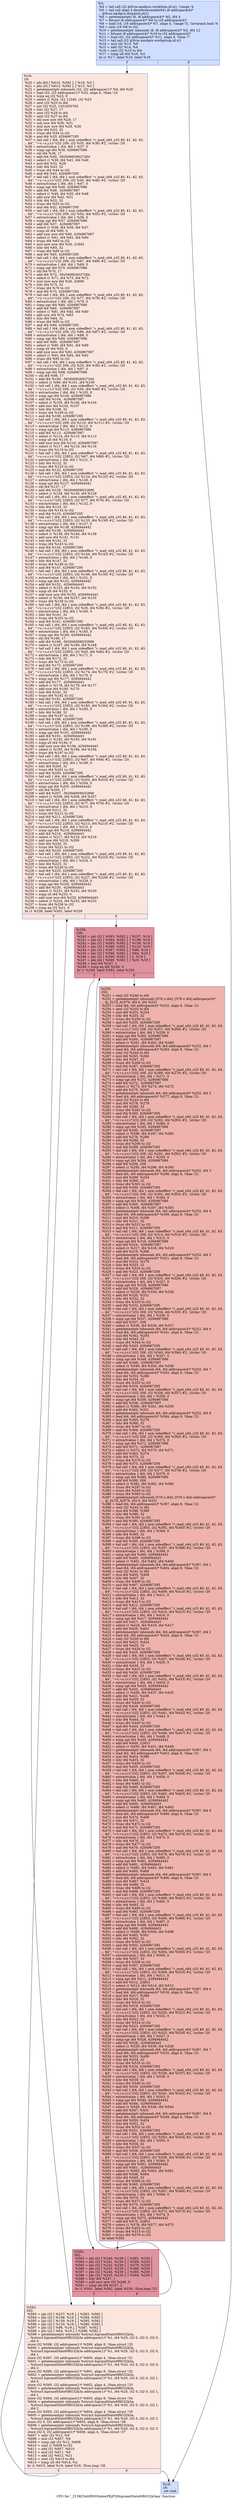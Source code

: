 digraph "CFG for '_Z15KCInitRNGStatesPKjP20hiprandStateMRG32k3am' function" {
	label="CFG for '_Z15KCInitRNGStatesPKjP20hiprandStateMRG32k3am' function";

	Node0x4562b20 [shape=record,color="#3d50c3ff", style=filled, fillcolor="#93b5fe70",label="{%3:\l  %4 = tail call i32 @llvm.amdgcn.workitem.id.x(), !range !4\l  %5 = tail call align 4 dereferenceable(64) i8 addrspace(4)*\l... @llvm.amdgcn.dispatch.ptr()\l  %6 = getelementptr i8, i8 addrspace(4)* %5, i64 4\l  %7 = bitcast i8 addrspace(4)* %6 to i16 addrspace(4)*\l  %8 = load i16, i16 addrspace(4)* %7, align 4, !range !5, !invariant.load !6\l  %9 = zext i16 %8 to i32\l  %10 = getelementptr inbounds i8, i8 addrspace(4)* %5, i64 12\l  %11 = bitcast i8 addrspace(4)* %10 to i32 addrspace(4)*\l  %12 = load i32, i32 addrspace(4)* %11, align 4, !tbaa !7\l  %13 = tail call i32 @llvm.amdgcn.workgroup.id.x()\l  %14 = mul i32 %13, %9\l  %15 = add i32 %14, %4\l  %16 = zext i32 %15 to i64\l  %17 = icmp ult i64 %16, %2\l  br i1 %17, label %19, label %18\l|{<s0>T|<s1>F}}"];
	Node0x4562b20:s0 -> Node0x455f800;
	Node0x4562b20:s1 -> Node0x455f890;
	Node0x455f890 [shape=record,color="#3d50c3ff", style=filled, fillcolor="#93b5fe70",label="{%18:\l18:                                               \l  ret void\l}"];
	Node0x455f800 [shape=record,color="#3d50c3ff", style=filled, fillcolor="#f3c7b170",label="{%19:\l19:                                               \l  %20 = phi i64 [ %614, %592 ], [ %16, %3 ]\l  %21 = phi i32 [ %613, %592 ], [ %15, %3 ]\l  %22 = getelementptr inbounds i32, i32 addrspace(1)* %0, i64 %20\l  %23 = load i32, i32 addrspace(1)* %22, align 4, !tbaa !16\l  %24 = icmp eq i32 %23, 0\l  %25 = select i1 %24, i32 12345, i32 %23\l  %26 = zext i32 %25 to i64\l  %27 = xor i32 %25, 1431655765\l  %28 = lshr i32 %27, 17\l  %29 = zext i32 %28 to i64\l  %30 = zext i32 %27 to i64\l  %31 = shl nuw nsw i64 %29, 17\l  %32 = sub nsw i64 %30, %31\l  %33 = mul nuw nsw i64 %29, %26\l  %34 = lshr i64 %33, 32\l  %35 = trunc i64 %34 to i32\l  %36 = and i64 %33, 4294967295\l  %37 = tail call \{ i64, i64 \} asm sideeffect \"v_mad_u64_u32 $0, $1, $2, $3,\l... $4\", \"=v,=s,r,v,v\"(i32 209, i32 %35, i64 %36) #2, !srcloc !20\l  %38 = extractvalue \{ i64, i64 \} %37, 0\l  %39 = icmp ugt i64 %38, 4294967086\l  %40 = shl i64 %38, 17\l  %41 = add i64 %40, -562949926027264\l  %42 = select i1 %39, i64 %41, i64 %40\l  %43 = mul i64 %32, %26\l  %44 = lshr i64 %43, 32\l  %45 = trunc i64 %44 to i32\l  %46 = and i64 %43, 4294967295\l  %47 = tail call \{ i64, i64 \} asm sideeffect \"v_mad_u64_u32 $0, $1, $2, $3,\l... $4\", \"=v,=s,r,v,v\"(i32 209, i32 %45, i64 %46) #2, !srcloc !20\l  %48 = extractvalue \{ i64, i64 \} %47, 0\l  %49 = icmp ugt i64 %48, 4294967086\l  %50 = add i64 %48, -4294967087\l  %51 = select i1 %49, i64 %50, i64 %48\l  %52 = add nsw i64 %42, %51\l  %53 = lshr i64 %52, 32\l  %54 = trunc i64 %53 to i32\l  %55 = and i64 %52, 4294967295\l  %56 = tail call \{ i64, i64 \} asm sideeffect \"v_mad_u64_u32 $0, $1, $2, $3,\l... $4\", \"=v,=s,r,v,v\"(i32 209, i32 %54, i64 %55) #2, !srcloc !20\l  %57 = extractvalue \{ i64, i64 \} %56, 0\l  %58 = icmp ugt i64 %57, 4294967086\l  %59 = add i64 %57, -4294967087\l  %60 = select i1 %58, i64 %59, i64 %57\l  %61 = icmp slt i64 %60, 0\l  %62 = add nuw nsw i64 %60, 4294967087\l  %63 = select i1 %61, i64 %62, i64 %60\l  %64 = trunc i64 %63 to i32\l  %65 = mul nuw nsw i64 %26, 21845\l  %66 = lshr i64 %65, 32\l  %67 = trunc i64 %66 to i32\l  %68 = and i64 %65, 4294967295\l  %69 = tail call \{ i64, i64 \} asm sideeffect \"v_mad_u64_u32 $0, $1, $2, $3,\l... $4\", \"=v,=s,r,v,v\"(i32 209, i32 %67, i64 %68) #2, !srcloc !20\l  %70 = extractvalue \{ i64, i64 \} %69, 0\l  %71 = icmp ugt i64 %70, 4294967086\l  %72 = shl i64 %70, 17\l  %73 = add i64 %72, -562949926027264\l  %74 = select i1 %71, i64 %73, i64 %72\l  %75 = mul nuw nsw i64 %26, 43690\l  %76 = lshr i64 %75, 32\l  %77 = trunc i64 %76 to i32\l  %78 = and i64 %75, 4294967294\l  %79 = tail call \{ i64, i64 \} asm sideeffect \"v_mad_u64_u32 $0, $1, $2, $3,\l... $4\", \"=v,=s,r,v,v\"(i32 209, i32 %77, i64 %78) #2, !srcloc !20\l  %80 = extractvalue \{ i64, i64 \} %79, 0\l  %81 = icmp ugt i64 %80, 4294967086\l  %82 = add i64 %80, -4294967087\l  %83 = select i1 %81, i64 %82, i64 %80\l  %84 = add nsw i64 %74, %83\l  %85 = lshr i64 %84, 32\l  %86 = trunc i64 %85 to i32\l  %87 = and i64 %84, 4294967295\l  %88 = tail call \{ i64, i64 \} asm sideeffect \"v_mad_u64_u32 $0, $1, $2, $3,\l... $4\", \"=v,=s,r,v,v\"(i32 209, i32 %86, i64 %87) #2, !srcloc !20\l  %89 = extractvalue \{ i64, i64 \} %88, 0\l  %90 = icmp ugt i64 %89, 4294967086\l  %91 = add i64 %89, -4294967087\l  %92 = select i1 %90, i64 %91, i64 %89\l  %93 = icmp slt i64 %92, 0\l  %94 = add nuw nsw i64 %92, 4294967087\l  %95 = select i1 %93, i64 %94, i64 %92\l  %96 = trunc i64 %95 to i32\l  %97 = tail call \{ i64, i64 \} asm sideeffect \"v_mad_u64_u32 $0, $1, $2, $3,\l... $4\", \"=v,=s,r,v,v\"(i32 209, i32 %35, i64 %36) #2, !srcloc !20\l  %98 = extractvalue \{ i64, i64 \} %97, 0\l  %99 = icmp ugt i64 %98, 4294967086\l  %100 = shl i64 %98, 17\l  %101 = add i64 %100, -562949926027264\l  %102 = select i1 %99, i64 %101, i64 %100\l  %103 = tail call \{ i64, i64 \} asm sideeffect \"v_mad_u64_u32 $0, $1, $2, $3,\l... $4\", \"=v,=s,r,v,v\"(i32 209, i32 %45, i64 %46) #2, !srcloc !20\l  %104 = extractvalue \{ i64, i64 \} %103, 0\l  %105 = icmp ugt i64 %104, 4294967086\l  %106 = add i64 %104, -4294967087\l  %107 = select i1 %105, i64 %106, i64 %104\l  %108 = add nsw i64 %102, %107\l  %109 = lshr i64 %108, 32\l  %110 = trunc i64 %109 to i32\l  %111 = and i64 %108, 4294967295\l  %112 = tail call \{ i64, i64 \} asm sideeffect \"v_mad_u64_u32 $0, $1, $2, $3,\l... $4\", \"=v,=s,r,v,v\"(i32 209, i32 %110, i64 %111) #2, !srcloc !20\l  %113 = extractvalue \{ i64, i64 \} %112, 0\l  %114 = icmp ugt i64 %113, 4294967086\l  %115 = add i64 %113, -4294967087\l  %116 = select i1 %114, i64 %115, i64 %113\l  %117 = icmp slt i64 %116, 0\l  %118 = add nuw nsw i64 %116, 4294967087\l  %119 = select i1 %117, i64 %118, i64 %116\l  %120 = trunc i64 %119 to i32\l  %121 = tail call \{ i64, i64 \} asm sideeffect \"v_mad_u64_u32 $0, $1, $2, $3,\l... $4\", \"=v,=s,r,v,v\"(i32 22853, i32 %67, i64 %68) #2, !srcloc !20\l  %122 = extractvalue \{ i64, i64 \} %121, 0\l  %123 = lshr i64 %122, 32\l  %124 = trunc i64 %123 to i32\l  %125 = and i64 %122, 4294967295\l  %126 = tail call \{ i64, i64 \} asm sideeffect \"v_mad_u64_u32 $0, $1, $2, $3,\l... $4\", \"=v,=s,r,v,v\"(i32 22853, i32 %124, i64 %125) #2, !srcloc !20\l  %127 = extractvalue \{ i64, i64 \} %126, 0\l  %128 = icmp ugt i64 %127, 4294944442\l  %129 = shl i64 %127, 17\l  %130 = add i64 %129, -562946958032896\l  %131 = select i1 %128, i64 %130, i64 %129\l  %132 = tail call \{ i64, i64 \} asm sideeffect \"v_mad_u64_u32 $0, $1, $2, $3,\l... $4\", \"=v,=s,r,v,v\"(i32 22853, i32 %77, i64 %78) #2, !srcloc !20\l  %133 = extractvalue \{ i64, i64 \} %132, 0\l  %134 = lshr i64 %133, 32\l  %135 = trunc i64 %134 to i32\l  %136 = and i64 %133, 4294967295\l  %137 = tail call \{ i64, i64 \} asm sideeffect \"v_mad_u64_u32 $0, $1, $2, $3,\l... $4\", \"=v,=s,r,v,v\"(i32 22853, i32 %135, i64 %136) #2, !srcloc !20\l  %138 = extractvalue \{ i64, i64 \} %137, 0\l  %139 = icmp ugt i64 %138, 4294944442\l  %140 = add i64 %138, -4294944443\l  %141 = select i1 %139, i64 %140, i64 %138\l  %142 = add nsw i64 %141, %131\l  %143 = lshr i64 %142, 32\l  %144 = trunc i64 %143 to i32\l  %145 = and i64 %142, 4294967295\l  %146 = tail call \{ i64, i64 \} asm sideeffect \"v_mad_u64_u32 $0, $1, $2, $3,\l... $4\", \"=v,=s,r,v,v\"(i32 22853, i32 %144, i64 %145) #2, !srcloc !20\l  %147 = extractvalue \{ i64, i64 \} %146, 0\l  %148 = lshr i64 %147, 32\l  %149 = trunc i64 %148 to i32\l  %150 = and i64 %147, 4294967295\l  %151 = tail call \{ i64, i64 \} asm sideeffect \"v_mad_u64_u32 $0, $1, $2, $3,\l... $4\", \"=v,=s,r,v,v\"(i32 22853, i32 %149, i64 %150) #2, !srcloc !20\l  %152 = extractvalue \{ i64, i64 \} %151, 0\l  %153 = icmp ugt i64 %152, 4294944442\l  %154 = add i64 %152, -4294944443\l  %155 = select i1 %153, i64 %154, i64 %152\l  %156 = icmp slt i64 %155, 0\l  %157 = add nuw nsw i64 %155, 4294944443\l  %158 = select i1 %156, i64 %157, i64 %155\l  %159 = trunc i64 %158 to i32\l  %160 = tail call \{ i64, i64 \} asm sideeffect \"v_mad_u64_u32 $0, $1, $2, $3,\l... $4\", \"=v,=s,r,v,v\"(i32 22853, i32 %35, i64 %36) #2, !srcloc !20\l  %161 = extractvalue \{ i64, i64 \} %160, 0\l  %162 = lshr i64 %161, 32\l  %163 = trunc i64 %162 to i32\l  %164 = and i64 %161, 4294967295\l  %165 = tail call \{ i64, i64 \} asm sideeffect \"v_mad_u64_u32 $0, $1, $2, $3,\l... $4\", \"=v,=s,r,v,v\"(i32 22853, i32 %163, i64 %164) #2, !srcloc !20\l  %166 = extractvalue \{ i64, i64 \} %165, 0\l  %167 = icmp ugt i64 %166, 4294944442\l  %168 = shl i64 %166, 17\l  %169 = add i64 %168, -562946958032896\l  %170 = select i1 %167, i64 %169, i64 %168\l  %171 = tail call \{ i64, i64 \} asm sideeffect \"v_mad_u64_u32 $0, $1, $2, $3,\l... $4\", \"=v,=s,r,v,v\"(i32 22853, i32 %45, i64 %46) #2, !srcloc !20\l  %172 = extractvalue \{ i64, i64 \} %171, 0\l  %173 = lshr i64 %172, 32\l  %174 = trunc i64 %173 to i32\l  %175 = and i64 %172, 4294967295\l  %176 = tail call \{ i64, i64 \} asm sideeffect \"v_mad_u64_u32 $0, $1, $2, $3,\l... $4\", \"=v,=s,r,v,v\"(i32 22853, i32 %174, i64 %175) #2, !srcloc !20\l  %177 = extractvalue \{ i64, i64 \} %176, 0\l  %178 = icmp ugt i64 %177, 4294944442\l  %179 = add i64 %177, -4294944443\l  %180 = select i1 %178, i64 %179, i64 %177\l  %181 = add nsw i64 %180, %170\l  %182 = lshr i64 %181, 32\l  %183 = trunc i64 %182 to i32\l  %184 = and i64 %181, 4294967295\l  %185 = tail call \{ i64, i64 \} asm sideeffect \"v_mad_u64_u32 $0, $1, $2, $3,\l... $4\", \"=v,=s,r,v,v\"(i32 22853, i32 %183, i64 %184) #2, !srcloc !20\l  %186 = extractvalue \{ i64, i64 \} %185, 0\l  %187 = lshr i64 %186, 32\l  %188 = trunc i64 %187 to i32\l  %189 = and i64 %186, 4294967295\l  %190 = tail call \{ i64, i64 \} asm sideeffect \"v_mad_u64_u32 $0, $1, $2, $3,\l... $4\", \"=v,=s,r,v,v\"(i32 22853, i32 %188, i64 %189) #2, !srcloc !20\l  %191 = extractvalue \{ i64, i64 \} %190, 0\l  %192 = icmp ugt i64 %191, 4294944442\l  %193 = add i64 %191, -4294944443\l  %194 = select i1 %192, i64 %193, i64 %191\l  %195 = icmp slt i64 %194, 0\l  %196 = add nuw nsw i64 %194, 4294944443\l  %197 = select i1 %195, i64 %196, i64 %194\l  %198 = trunc i64 %197 to i32\l  %199 = tail call \{ i64, i64 \} asm sideeffect \"v_mad_u64_u32 $0, $1, $2, $3,\l... $4\", \"=v,=s,r,v,v\"(i32 22853, i32 %67, i64 %68) #2, !srcloc !20\l  %200 = extractvalue \{ i64, i64 \} %199, 0\l  %201 = lshr i64 %200, 32\l  %202 = trunc i64 %201 to i32\l  %203 = and i64 %200, 4294967295\l  %204 = tail call \{ i64, i64 \} asm sideeffect \"v_mad_u64_u32 $0, $1, $2, $3,\l... $4\", \"=v,=s,r,v,v\"(i32 22853, i32 %202, i64 %203) #2, !srcloc !20\l  %205 = extractvalue \{ i64, i64 \} %204, 0\l  %206 = icmp ugt i64 %205, 4294944442\l  %207 = shl i64 %205, 17\l  %208 = add i64 %207, -562946958032896\l  %209 = select i1 %206, i64 %208, i64 %207\l  %210 = tail call \{ i64, i64 \} asm sideeffect \"v_mad_u64_u32 $0, $1, $2, $3,\l... $4\", \"=v,=s,r,v,v\"(i32 22853, i32 %77, i64 %78) #2, !srcloc !20\l  %211 = extractvalue \{ i64, i64 \} %210, 0\l  %212 = lshr i64 %211, 32\l  %213 = trunc i64 %212 to i32\l  %214 = and i64 %211, 4294967295\l  %215 = tail call \{ i64, i64 \} asm sideeffect \"v_mad_u64_u32 $0, $1, $2, $3,\l... $4\", \"=v,=s,r,v,v\"(i32 22853, i32 %213, i64 %214) #2, !srcloc !20\l  %216 = extractvalue \{ i64, i64 \} %215, 0\l  %217 = icmp ugt i64 %216, 4294944442\l  %218 = add i64 %216, -4294944443\l  %219 = select i1 %217, i64 %218, i64 %216\l  %220 = add nsw i64 %219, %209\l  %221 = lshr i64 %220, 32\l  %222 = trunc i64 %221 to i32\l  %223 = and i64 %220, 4294967295\l  %224 = tail call \{ i64, i64 \} asm sideeffect \"v_mad_u64_u32 $0, $1, $2, $3,\l... $4\", \"=v,=s,r,v,v\"(i32 22853, i32 %222, i64 %223) #2, !srcloc !20\l  %225 = extractvalue \{ i64, i64 \} %224, 0\l  %226 = lshr i64 %225, 32\l  %227 = trunc i64 %226 to i32\l  %228 = and i64 %225, 4294967295\l  %229 = tail call \{ i64, i64 \} asm sideeffect \"v_mad_u64_u32 $0, $1, $2, $3,\l... $4\", \"=v,=s,r,v,v\"(i32 22853, i32 %227, i64 %228) #2, !srcloc !20\l  %230 = extractvalue \{ i64, i64 \} %229, 0\l  %231 = icmp ugt i64 %230, 4294944442\l  %232 = add i64 %230, -4294944443\l  %233 = select i1 %231, i64 %232, i64 %230\l  %234 = icmp slt i64 %233, 0\l  %235 = add nuw nsw i64 %233, 4294944443\l  %236 = select i1 %234, i64 %235, i64 %233\l  %237 = trunc i64 %236 to i32\l  %238 = icmp eq i32 %21, 0\l  br i1 %238, label %592, label %239\l|{<s0>T|<s1>F}}"];
	Node0x455f800:s0 -> Node0x455fa20;
	Node0x455f800:s1 -> Node0x45629f0;
	Node0x45629f0 [shape=record,color="#b70d28ff", style=filled, fillcolor="#b70d2870",label="{%239:\l239:                                              \l  %240 = phi i32 [ %583, %582 ], [ %237, %19 ]\l  %241 = phi i32 [ %584, %582 ], [ %198, %19 ]\l  %242 = phi i32 [ %585, %582 ], [ %159, %19 ]\l  %243 = phi i32 [ %586, %582 ], [ %120, %19 ]\l  %244 = phi i32 [ %587, %582 ], [ %96, %19 ]\l  %245 = phi i32 [ %588, %582 ], [ %64, %19 ]\l  %246 = phi i32 [ %590, %582 ], [ 0, %19 ]\l  %247 = phi i64 [ %589, %582 ], [ %20, %19 ]\l  %248 = and i64 %247, 1\l  %249 = icmp eq i64 %248, 0\l  br i1 %249, label %582, label %250\l|{<s0>T|<s1>F}}"];
	Node0x45629f0:s0 -> Node0x457b580;
	Node0x45629f0:s1 -> Node0x457bff0;
	Node0x457bff0 [shape=record,color="#3d50c3ff", style=filled, fillcolor="#d6524470",label="{%250:\l250:                                              \l  %251 = zext i32 %246 to i64\l  %252 = getelementptr inbounds [576 x i64], [576 x i64] addrspace(4)*\l... @_ZL7d_A1P76, i64 0, i64 %251\l  %253 = load i64, i64 addrspace(4)* %252, align 8, !tbaa !21\l  %254 = zext i32 %245 to i64\l  %255 = mul i64 %253, %254\l  %256 = lshr i64 %255, 32\l  %257 = trunc i64 %256 to i32\l  %258 = and i64 %255, 4294967295\l  %259 = tail call \{ i64, i64 \} asm sideeffect \"v_mad_u64_u32 $0, $1, $2, $3,\l... $4\", \"=v,=s,r,v,v\"(i32 209, i32 %257, i64 %258) #2, !srcloc !20\l  %260 = extractvalue \{ i64, i64 \} %259, 0\l  %261 = icmp ugt i64 %260, 4294967086\l  %262 = add i64 %260, -4294967087\l  %263 = select i1 %261, i64 %262, i64 %260\l  %264 = getelementptr inbounds i64, i64 addrspace(4)* %252, i64 1\l  %265 = load i64, i64 addrspace(4)* %264, align 8, !tbaa !21\l  %266 = zext i32 %244 to i64\l  %267 = mul i64 %265, %266\l  %268 = lshr i64 %267, 32\l  %269 = trunc i64 %268 to i32\l  %270 = and i64 %267, 4294967295\l  %271 = tail call \{ i64, i64 \} asm sideeffect \"v_mad_u64_u32 $0, $1, $2, $3,\l... $4\", \"=v,=s,r,v,v\"(i32 209, i32 %269, i64 %270) #2, !srcloc !20\l  %272 = extractvalue \{ i64, i64 \} %271, 0\l  %273 = icmp ugt i64 %272, 4294967086\l  %274 = add i64 %272, -4294967087\l  %275 = select i1 %273, i64 %274, i64 %272\l  %276 = add i64 %275, %263\l  %277 = getelementptr inbounds i64, i64 addrspace(4)* %252, i64 2\l  %278 = load i64, i64 addrspace(4)* %277, align 8, !tbaa !21\l  %279 = zext i32 %243 to i64\l  %280 = mul i64 %278, %279\l  %281 = lshr i64 %280, 32\l  %282 = trunc i64 %281 to i32\l  %283 = and i64 %280, 4294967295\l  %284 = tail call \{ i64, i64 \} asm sideeffect \"v_mad_u64_u32 $0, $1, $2, $3,\l... $4\", \"=v,=s,r,v,v\"(i32 209, i32 %282, i64 %283) #2, !srcloc !20\l  %285 = extractvalue \{ i64, i64 \} %284, 0\l  %286 = icmp ugt i64 %285, 4294967086\l  %287 = add i64 %285, -4294967087\l  %288 = select i1 %286, i64 %287, i64 %285\l  %289 = add i64 %276, %288\l  %290 = lshr i64 %289, 32\l  %291 = trunc i64 %290 to i32\l  %292 = and i64 %289, 4294967295\l  %293 = tail call \{ i64, i64 \} asm sideeffect \"v_mad_u64_u32 $0, $1, $2, $3,\l... $4\", \"=v,=s,r,v,v\"(i32 209, i32 %291, i64 %292) #2, !srcloc !20\l  %294 = extractvalue \{ i64, i64 \} %293, 0\l  %295 = icmp ugt i64 %294, 4294967086\l  %296 = add i64 %294, 209\l  %297 = select i1 %295, i64 %296, i64 %294\l  %298 = getelementptr inbounds i64, i64 addrspace(4)* %252, i64 3\l  %299 = load i64, i64 addrspace(4)* %298, align 8, !tbaa !21\l  %300 = mul i64 %299, %254\l  %301 = lshr i64 %300, 32\l  %302 = trunc i64 %301 to i32\l  %303 = and i64 %300, 4294967295\l  %304 = tail call \{ i64, i64 \} asm sideeffect \"v_mad_u64_u32 $0, $1, $2, $3,\l... $4\", \"=v,=s,r,v,v\"(i32 209, i32 %302, i64 %303) #2, !srcloc !20\l  %305 = extractvalue \{ i64, i64 \} %304, 0\l  %306 = icmp ugt i64 %305, 4294967086\l  %307 = add i64 %305, -4294967087\l  %308 = select i1 %306, i64 %307, i64 %305\l  %309 = getelementptr inbounds i64, i64 addrspace(4)* %252, i64 4\l  %310 = load i64, i64 addrspace(4)* %309, align 8, !tbaa !21\l  %311 = mul i64 %310, %266\l  %312 = lshr i64 %311, 32\l  %313 = trunc i64 %312 to i32\l  %314 = and i64 %311, 4294967295\l  %315 = tail call \{ i64, i64 \} asm sideeffect \"v_mad_u64_u32 $0, $1, $2, $3,\l... $4\", \"=v,=s,r,v,v\"(i32 209, i32 %313, i64 %314) #2, !srcloc !20\l  %316 = extractvalue \{ i64, i64 \} %315, 0\l  %317 = icmp ugt i64 %316, 4294967086\l  %318 = add i64 %316, -4294967087\l  %319 = select i1 %317, i64 %318, i64 %316\l  %320 = add i64 %319, %308\l  %321 = getelementptr inbounds i64, i64 addrspace(4)* %252, i64 5\l  %322 = load i64, i64 addrspace(4)* %321, align 8, !tbaa !21\l  %323 = mul i64 %322, %279\l  %324 = lshr i64 %323, 32\l  %325 = trunc i64 %324 to i32\l  %326 = and i64 %323, 4294967295\l  %327 = tail call \{ i64, i64 \} asm sideeffect \"v_mad_u64_u32 $0, $1, $2, $3,\l... $4\", \"=v,=s,r,v,v\"(i32 209, i32 %325, i64 %326) #2, !srcloc !20\l  %328 = extractvalue \{ i64, i64 \} %327, 0\l  %329 = icmp ugt i64 %328, 4294967086\l  %330 = add i64 %328, -4294967087\l  %331 = select i1 %329, i64 %330, i64 %328\l  %332 = add i64 %320, %331\l  %333 = lshr i64 %332, 32\l  %334 = trunc i64 %333 to i32\l  %335 = and i64 %332, 4294967295\l  %336 = tail call \{ i64, i64 \} asm sideeffect \"v_mad_u64_u32 $0, $1, $2, $3,\l... $4\", \"=v,=s,r,v,v\"(i32 209, i32 %334, i64 %335) #2, !srcloc !20\l  %337 = extractvalue \{ i64, i64 \} %336, 0\l  %338 = icmp ugt i64 %337, 4294967086\l  %339 = add i64 %337, 209\l  %340 = select i1 %338, i64 %339, i64 %337\l  %341 = getelementptr inbounds i64, i64 addrspace(4)* %252, i64 6\l  %342 = load i64, i64 addrspace(4)* %341, align 8, !tbaa !21\l  %343 = mul i64 %342, %254\l  %344 = lshr i64 %343, 32\l  %345 = trunc i64 %344 to i32\l  %346 = and i64 %343, 4294967295\l  %347 = tail call \{ i64, i64 \} asm sideeffect \"v_mad_u64_u32 $0, $1, $2, $3,\l... $4\", \"=v,=s,r,v,v\"(i32 209, i32 %345, i64 %346) #2, !srcloc !20\l  %348 = extractvalue \{ i64, i64 \} %347, 0\l  %349 = icmp ugt i64 %348, 4294967086\l  %350 = add i64 %348, -4294967087\l  %351 = select i1 %349, i64 %350, i64 %348\l  %352 = getelementptr inbounds i64, i64 addrspace(4)* %252, i64 7\l  %353 = load i64, i64 addrspace(4)* %352, align 8, !tbaa !21\l  %354 = mul i64 %353, %266\l  %355 = lshr i64 %354, 32\l  %356 = trunc i64 %355 to i32\l  %357 = and i64 %354, 4294967295\l  %358 = tail call \{ i64, i64 \} asm sideeffect \"v_mad_u64_u32 $0, $1, $2, $3,\l... $4\", \"=v,=s,r,v,v\"(i32 209, i32 %356, i64 %357) #2, !srcloc !20\l  %359 = extractvalue \{ i64, i64 \} %358, 0\l  %360 = icmp ugt i64 %359, 4294967086\l  %361 = add i64 %359, -4294967087\l  %362 = select i1 %360, i64 %361, i64 %359\l  %363 = add i64 %362, %351\l  %364 = getelementptr inbounds i64, i64 addrspace(4)* %252, i64 8\l  %365 = load i64, i64 addrspace(4)* %364, align 8, !tbaa !21\l  %366 = mul i64 %365, %279\l  %367 = lshr i64 %366, 32\l  %368 = trunc i64 %367 to i32\l  %369 = and i64 %366, 4294967295\l  %370 = tail call \{ i64, i64 \} asm sideeffect \"v_mad_u64_u32 $0, $1, $2, $3,\l... $4\", \"=v,=s,r,v,v\"(i32 209, i32 %368, i64 %369) #2, !srcloc !20\l  %371 = extractvalue \{ i64, i64 \} %370, 0\l  %372 = icmp ugt i64 %371, 4294967086\l  %373 = add i64 %371, -4294967087\l  %374 = select i1 %372, i64 %373, i64 %371\l  %375 = add i64 %363, %374\l  %376 = lshr i64 %375, 32\l  %377 = trunc i64 %376 to i32\l  %378 = and i64 %375, 4294967295\l  %379 = tail call \{ i64, i64 \} asm sideeffect \"v_mad_u64_u32 $0, $1, $2, $3,\l... $4\", \"=v,=s,r,v,v\"(i32 209, i32 %377, i64 %378) #2, !srcloc !20\l  %380 = extractvalue \{ i64, i64 \} %379, 0\l  %381 = icmp ugt i64 %380, 4294967086\l  %382 = add i64 %380, 209\l  %383 = select i1 %381, i64 %382, i64 %380\l  %384 = trunc i64 %297 to i32\l  %385 = trunc i64 %340 to i32\l  %386 = trunc i64 %383 to i32\l  %387 = getelementptr inbounds [576 x i64], [576 x i64] addrspace(4)*\l... @_ZL7d_A2P76, i64 0, i64 %251\l  %388 = load i64, i64 addrspace(4)* %387, align 8, !tbaa !21\l  %389 = zext i32 %242 to i64\l  %390 = mul i64 %388, %389\l  %391 = lshr i64 %390, 32\l  %392 = trunc i64 %391 to i32\l  %393 = and i64 %390, 4294967295\l  %394 = tail call \{ i64, i64 \} asm sideeffect \"v_mad_u64_u32 $0, $1, $2, $3,\l... $4\", \"=v,=s,r,v,v\"(i32 22853, i32 %392, i64 %393) #2, !srcloc !20\l  %395 = extractvalue \{ i64, i64 \} %394, 0\l  %396 = lshr i64 %395, 32\l  %397 = trunc i64 %396 to i32\l  %398 = and i64 %395, 4294967295\l  %399 = tail call \{ i64, i64 \} asm sideeffect \"v_mad_u64_u32 $0, $1, $2, $3,\l... $4\", \"=v,=s,r,v,v\"(i32 22853, i32 %397, i64 %398) #2, !srcloc !20\l  %400 = extractvalue \{ i64, i64 \} %399, 0\l  %401 = icmp ugt i64 %400, 4294944442\l  %402 = add i64 %400, -4294944443\l  %403 = select i1 %401, i64 %402, i64 %400\l  %404 = getelementptr inbounds i64, i64 addrspace(4)* %387, i64 1\l  %405 = load i64, i64 addrspace(4)* %404, align 8, !tbaa !21\l  %406 = zext i32 %241 to i64\l  %407 = mul i64 %405, %406\l  %408 = lshr i64 %407, 32\l  %409 = trunc i64 %408 to i32\l  %410 = and i64 %407, 4294967295\l  %411 = tail call \{ i64, i64 \} asm sideeffect \"v_mad_u64_u32 $0, $1, $2, $3,\l... $4\", \"=v,=s,r,v,v\"(i32 22853, i32 %409, i64 %410) #2, !srcloc !20\l  %412 = extractvalue \{ i64, i64 \} %411, 0\l  %413 = lshr i64 %412, 32\l  %414 = trunc i64 %413 to i32\l  %415 = and i64 %412, 4294967295\l  %416 = tail call \{ i64, i64 \} asm sideeffect \"v_mad_u64_u32 $0, $1, $2, $3,\l... $4\", \"=v,=s,r,v,v\"(i32 22853, i32 %414, i64 %415) #2, !srcloc !20\l  %417 = extractvalue \{ i64, i64 \} %416, 0\l  %418 = icmp ugt i64 %417, 4294944442\l  %419 = add i64 %417, -4294944443\l  %420 = select i1 %418, i64 %419, i64 %417\l  %421 = add i64 %420, %403\l  %422 = getelementptr inbounds i64, i64 addrspace(4)* %387, i64 2\l  %423 = load i64, i64 addrspace(4)* %422, align 8, !tbaa !21\l  %424 = zext i32 %240 to i64\l  %425 = mul i64 %423, %424\l  %426 = lshr i64 %425, 32\l  %427 = trunc i64 %426 to i32\l  %428 = and i64 %425, 4294967295\l  %429 = tail call \{ i64, i64 \} asm sideeffect \"v_mad_u64_u32 $0, $1, $2, $3,\l... $4\", \"=v,=s,r,v,v\"(i32 22853, i32 %427, i64 %428) #2, !srcloc !20\l  %430 = extractvalue \{ i64, i64 \} %429, 0\l  %431 = lshr i64 %430, 32\l  %432 = trunc i64 %431 to i32\l  %433 = and i64 %430, 4294967295\l  %434 = tail call \{ i64, i64 \} asm sideeffect \"v_mad_u64_u32 $0, $1, $2, $3,\l... $4\", \"=v,=s,r,v,v\"(i32 22853, i32 %432, i64 %433) #2, !srcloc !20\l  %435 = extractvalue \{ i64, i64 \} %434, 0\l  %436 = icmp ugt i64 %435, 4294944442\l  %437 = add i64 %435, -4294944443\l  %438 = select i1 %436, i64 %437, i64 %435\l  %439 = add i64 %421, %438\l  %440 = lshr i64 %439, 32\l  %441 = trunc i64 %440 to i32\l  %442 = and i64 %439, 4294967295\l  %443 = tail call \{ i64, i64 \} asm sideeffect \"v_mad_u64_u32 $0, $1, $2, $3,\l... $4\", \"=v,=s,r,v,v\"(i32 22853, i32 %441, i64 %442) #2, !srcloc !20\l  %444 = extractvalue \{ i64, i64 \} %443, 0\l  %445 = lshr i64 %444, 32\l  %446 = trunc i64 %445 to i32\l  %447 = and i64 %444, 4294967295\l  %448 = tail call \{ i64, i64 \} asm sideeffect \"v_mad_u64_u32 $0, $1, $2, $3,\l... $4\", \"=v,=s,r,v,v\"(i32 22853, i32 %446, i64 %447) #2, !srcloc !20\l  %449 = extractvalue \{ i64, i64 \} %448, 0\l  %450 = icmp ugt i64 %449, 4294944442\l  %451 = add i64 %449, 22853\l  %452 = select i1 %450, i64 %451, i64 %449\l  %453 = getelementptr inbounds i64, i64 addrspace(4)* %387, i64 3\l  %454 = load i64, i64 addrspace(4)* %453, align 8, !tbaa !21\l  %455 = mul i64 %454, %389\l  %456 = lshr i64 %455, 32\l  %457 = trunc i64 %456 to i32\l  %458 = and i64 %455, 4294967295\l  %459 = tail call \{ i64, i64 \} asm sideeffect \"v_mad_u64_u32 $0, $1, $2, $3,\l... $4\", \"=v,=s,r,v,v\"(i32 22853, i32 %457, i64 %458) #2, !srcloc !20\l  %460 = extractvalue \{ i64, i64 \} %459, 0\l  %461 = lshr i64 %460, 32\l  %462 = trunc i64 %461 to i32\l  %463 = and i64 %460, 4294967295\l  %464 = tail call \{ i64, i64 \} asm sideeffect \"v_mad_u64_u32 $0, $1, $2, $3,\l... $4\", \"=v,=s,r,v,v\"(i32 22853, i32 %462, i64 %463) #2, !srcloc !20\l  %465 = extractvalue \{ i64, i64 \} %464, 0\l  %466 = icmp ugt i64 %465, 4294944442\l  %467 = add i64 %465, -4294944443\l  %468 = select i1 %466, i64 %467, i64 %465\l  %469 = getelementptr inbounds i64, i64 addrspace(4)* %387, i64 4\l  %470 = load i64, i64 addrspace(4)* %469, align 8, !tbaa !21\l  %471 = mul i64 %470, %406\l  %472 = lshr i64 %471, 32\l  %473 = trunc i64 %472 to i32\l  %474 = and i64 %471, 4294967295\l  %475 = tail call \{ i64, i64 \} asm sideeffect \"v_mad_u64_u32 $0, $1, $2, $3,\l... $4\", \"=v,=s,r,v,v\"(i32 22853, i32 %473, i64 %474) #2, !srcloc !20\l  %476 = extractvalue \{ i64, i64 \} %475, 0\l  %477 = lshr i64 %476, 32\l  %478 = trunc i64 %477 to i32\l  %479 = and i64 %476, 4294967295\l  %480 = tail call \{ i64, i64 \} asm sideeffect \"v_mad_u64_u32 $0, $1, $2, $3,\l... $4\", \"=v,=s,r,v,v\"(i32 22853, i32 %478, i64 %479) #2, !srcloc !20\l  %481 = extractvalue \{ i64, i64 \} %480, 0\l  %482 = icmp ugt i64 %481, 4294944442\l  %483 = add i64 %481, -4294944443\l  %484 = select i1 %482, i64 %483, i64 %481\l  %485 = add i64 %484, %468\l  %486 = getelementptr inbounds i64, i64 addrspace(4)* %387, i64 5\l  %487 = load i64, i64 addrspace(4)* %486, align 8, !tbaa !21\l  %488 = mul i64 %487, %424\l  %489 = lshr i64 %488, 32\l  %490 = trunc i64 %489 to i32\l  %491 = and i64 %488, 4294967295\l  %492 = tail call \{ i64, i64 \} asm sideeffect \"v_mad_u64_u32 $0, $1, $2, $3,\l... $4\", \"=v,=s,r,v,v\"(i32 22853, i32 %490, i64 %491) #2, !srcloc !20\l  %493 = extractvalue \{ i64, i64 \} %492, 0\l  %494 = lshr i64 %493, 32\l  %495 = trunc i64 %494 to i32\l  %496 = and i64 %493, 4294967295\l  %497 = tail call \{ i64, i64 \} asm sideeffect \"v_mad_u64_u32 $0, $1, $2, $3,\l... $4\", \"=v,=s,r,v,v\"(i32 22853, i32 %495, i64 %496) #2, !srcloc !20\l  %498 = extractvalue \{ i64, i64 \} %497, 0\l  %499 = icmp ugt i64 %498, 4294944442\l  %500 = add i64 %498, -4294944443\l  %501 = select i1 %499, i64 %500, i64 %498\l  %502 = add i64 %485, %501\l  %503 = lshr i64 %502, 32\l  %504 = trunc i64 %503 to i32\l  %505 = and i64 %502, 4294967295\l  %506 = tail call \{ i64, i64 \} asm sideeffect \"v_mad_u64_u32 $0, $1, $2, $3,\l... $4\", \"=v,=s,r,v,v\"(i32 22853, i32 %504, i64 %505) #2, !srcloc !20\l  %507 = extractvalue \{ i64, i64 \} %506, 0\l  %508 = lshr i64 %507, 32\l  %509 = trunc i64 %508 to i32\l  %510 = and i64 %507, 4294967295\l  %511 = tail call \{ i64, i64 \} asm sideeffect \"v_mad_u64_u32 $0, $1, $2, $3,\l... $4\", \"=v,=s,r,v,v\"(i32 22853, i32 %509, i64 %510) #2, !srcloc !20\l  %512 = extractvalue \{ i64, i64 \} %511, 0\l  %513 = icmp ugt i64 %512, 4294944442\l  %514 = add i64 %512, 22853\l  %515 = select i1 %513, i64 %514, i64 %512\l  %516 = getelementptr inbounds i64, i64 addrspace(4)* %387, i64 6\l  %517 = load i64, i64 addrspace(4)* %516, align 8, !tbaa !21\l  %518 = mul i64 %517, %389\l  %519 = lshr i64 %518, 32\l  %520 = trunc i64 %519 to i32\l  %521 = and i64 %518, 4294967295\l  %522 = tail call \{ i64, i64 \} asm sideeffect \"v_mad_u64_u32 $0, $1, $2, $3,\l... $4\", \"=v,=s,r,v,v\"(i32 22853, i32 %520, i64 %521) #2, !srcloc !20\l  %523 = extractvalue \{ i64, i64 \} %522, 0\l  %524 = lshr i64 %523, 32\l  %525 = trunc i64 %524 to i32\l  %526 = and i64 %523, 4294967295\l  %527 = tail call \{ i64, i64 \} asm sideeffect \"v_mad_u64_u32 $0, $1, $2, $3,\l... $4\", \"=v,=s,r,v,v\"(i32 22853, i32 %525, i64 %526) #2, !srcloc !20\l  %528 = extractvalue \{ i64, i64 \} %527, 0\l  %529 = icmp ugt i64 %528, 4294944442\l  %530 = add i64 %528, -4294944443\l  %531 = select i1 %529, i64 %530, i64 %528\l  %532 = getelementptr inbounds i64, i64 addrspace(4)* %387, i64 7\l  %533 = load i64, i64 addrspace(4)* %532, align 8, !tbaa !21\l  %534 = mul i64 %533, %406\l  %535 = lshr i64 %534, 32\l  %536 = trunc i64 %535 to i32\l  %537 = and i64 %534, 4294967295\l  %538 = tail call \{ i64, i64 \} asm sideeffect \"v_mad_u64_u32 $0, $1, $2, $3,\l... $4\", \"=v,=s,r,v,v\"(i32 22853, i32 %536, i64 %537) #2, !srcloc !20\l  %539 = extractvalue \{ i64, i64 \} %538, 0\l  %540 = lshr i64 %539, 32\l  %541 = trunc i64 %540 to i32\l  %542 = and i64 %539, 4294967295\l  %543 = tail call \{ i64, i64 \} asm sideeffect \"v_mad_u64_u32 $0, $1, $2, $3,\l... $4\", \"=v,=s,r,v,v\"(i32 22853, i32 %541, i64 %542) #2, !srcloc !20\l  %544 = extractvalue \{ i64, i64 \} %543, 0\l  %545 = icmp ugt i64 %544, 4294944442\l  %546 = add i64 %544, -4294944443\l  %547 = select i1 %545, i64 %546, i64 %544\l  %548 = add i64 %547, %531\l  %549 = getelementptr inbounds i64, i64 addrspace(4)* %387, i64 8\l  %550 = load i64, i64 addrspace(4)* %549, align 8, !tbaa !21\l  %551 = mul i64 %550, %424\l  %552 = lshr i64 %551, 32\l  %553 = trunc i64 %552 to i32\l  %554 = and i64 %551, 4294967295\l  %555 = tail call \{ i64, i64 \} asm sideeffect \"v_mad_u64_u32 $0, $1, $2, $3,\l... $4\", \"=v,=s,r,v,v\"(i32 22853, i32 %553, i64 %554) #2, !srcloc !20\l  %556 = extractvalue \{ i64, i64 \} %555, 0\l  %557 = lshr i64 %556, 32\l  %558 = trunc i64 %557 to i32\l  %559 = and i64 %556, 4294967295\l  %560 = tail call \{ i64, i64 \} asm sideeffect \"v_mad_u64_u32 $0, $1, $2, $3,\l... $4\", \"=v,=s,r,v,v\"(i32 22853, i32 %558, i64 %559) #2, !srcloc !20\l  %561 = extractvalue \{ i64, i64 \} %560, 0\l  %562 = icmp ugt i64 %561, 4294944442\l  %563 = add i64 %561, -4294944443\l  %564 = select i1 %562, i64 %563, i64 %561\l  %565 = add i64 %548, %564\l  %566 = lshr i64 %565, 32\l  %567 = trunc i64 %566 to i32\l  %568 = and i64 %565, 4294967295\l  %569 = tail call \{ i64, i64 \} asm sideeffect \"v_mad_u64_u32 $0, $1, $2, $3,\l... $4\", \"=v,=s,r,v,v\"(i32 22853, i32 %567, i64 %568) #2, !srcloc !20\l  %570 = extractvalue \{ i64, i64 \} %569, 0\l  %571 = lshr i64 %570, 32\l  %572 = trunc i64 %571 to i32\l  %573 = and i64 %570, 4294967295\l  %574 = tail call \{ i64, i64 \} asm sideeffect \"v_mad_u64_u32 $0, $1, $2, $3,\l... $4\", \"=v,=s,r,v,v\"(i32 22853, i32 %572, i64 %573) #2, !srcloc !20\l  %575 = extractvalue \{ i64, i64 \} %574, 0\l  %576 = icmp ugt i64 %575, 4294944442\l  %577 = add i64 %575, 22853\l  %578 = select i1 %576, i64 %577, i64 %575\l  %579 = trunc i64 %452 to i32\l  %580 = trunc i64 %515 to i32\l  %581 = trunc i64 %578 to i32\l  br label %582\l}"];
	Node0x457bff0 -> Node0x457b580;
	Node0x457b580 [shape=record,color="#b70d28ff", style=filled, fillcolor="#b70d2870",label="{%582:\l582:                                              \l  %583 = phi i32 [ %240, %239 ], [ %581, %250 ]\l  %584 = phi i32 [ %241, %239 ], [ %580, %250 ]\l  %585 = phi i32 [ %242, %239 ], [ %579, %250 ]\l  %586 = phi i32 [ %243, %239 ], [ %386, %250 ]\l  %587 = phi i32 [ %244, %239 ], [ %385, %250 ]\l  %588 = phi i32 [ %245, %239 ], [ %384, %250 ]\l  %589 = lshr i64 %247, 1\l  %590 = add nuw nsw i32 %246, 9\l  %591 = icmp ult i64 %247, 2\l  br i1 %591, label %592, label %239, !llvm.loop !23\l|{<s0>T|<s1>F}}"];
	Node0x457b580:s0 -> Node0x455fa20;
	Node0x457b580:s1 -> Node0x45629f0;
	Node0x455fa20 [shape=record,color="#3d50c3ff", style=filled, fillcolor="#f3c7b170",label="{%592:\l592:                                              \l  %593 = phi i32 [ %237, %19 ], [ %583, %582 ]\l  %594 = phi i32 [ %198, %19 ], [ %584, %582 ]\l  %595 = phi i32 [ %159, %19 ], [ %585, %582 ]\l  %596 = phi i32 [ %120, %19 ], [ %586, %582 ]\l  %597 = phi i32 [ %96, %19 ], [ %587, %582 ]\l  %598 = phi i32 [ %64, %19 ], [ %588, %582 ]\l  %599 = getelementptr inbounds %struct.hiprandStateMRG32k3a,\l... %struct.hiprandStateMRG32k3a addrspace(1)* %1, i64 %20, i32 0, i32 0, i32 0,\l... i64 0\l  store i32 %598, i32 addrspace(1)* %599, align 8, !tbaa.struct !25\l  %600 = getelementptr inbounds %struct.hiprandStateMRG32k3a,\l... %struct.hiprandStateMRG32k3a addrspace(1)* %1, i64 %20, i32 0, i32 0, i32 0,\l... i64 1\l  store i32 %597, i32 addrspace(1)* %600, align 4, !tbaa.struct !31\l  %601 = getelementptr inbounds %struct.hiprandStateMRG32k3a,\l... %struct.hiprandStateMRG32k3a addrspace(1)* %1, i64 %20, i32 0, i32 0, i32 0,\l... i64 2\l  store i32 %596, i32 addrspace(1)* %601, align 8, !tbaa.struct !32\l  %602 = getelementptr inbounds %struct.hiprandStateMRG32k3a,\l... %struct.hiprandStateMRG32k3a addrspace(1)* %1, i64 %20, i32 0, i32 0, i32 1,\l... i64 0\l  store i32 %595, i32 addrspace(1)* %602, align 4, !tbaa.struct !33\l  %603 = getelementptr inbounds %struct.hiprandStateMRG32k3a,\l... %struct.hiprandStateMRG32k3a addrspace(1)* %1, i64 %20, i32 0, i32 0, i32 1,\l... i64 1\l  store i32 %594, i32 addrspace(1)* %603, align 8, !tbaa.struct !34\l  %604 = getelementptr inbounds %struct.hiprandStateMRG32k3a,\l... %struct.hiprandStateMRG32k3a addrspace(1)* %1, i64 %20, i32 0, i32 0, i32 1,\l... i64 2\l  store i32 %593, i32 addrspace(1)* %604, align 4, !tbaa.struct !35\l  %605 = getelementptr inbounds %struct.hiprandStateMRG32k3a,\l... %struct.hiprandStateMRG32k3a addrspace(1)* %1, i64 %20, i32 0, i32 0, i32 2\l  store i32 0, i32 addrspace(1)* %605, align 8, !tbaa.struct !36\l  %606 = getelementptr inbounds %struct.hiprandStateMRG32k3a,\l... %struct.hiprandStateMRG32k3a addrspace(1)* %1, i64 %20, i32 0, i32 0, i32 3\l  store i32 0, i32 addrspace(1)* %606, align 4, !tbaa.struct !37\l  %607 = udiv i32 %12, %9\l  %608 = mul i32 %607, %9\l  %609 = icmp ugt i32 %12, %608\l  %610 = zext i1 %609 to i32\l  %611 = add i32 %607, %610\l  %612 = mul i32 %611, %9\l  %613 = add i32 %612, %21\l  %614 = zext i32 %613 to i64\l  %615 = icmp ult i64 %614, %2\l  br i1 %615, label %19, label %18, !llvm.loop !38\l|{<s0>T|<s1>F}}"];
	Node0x455fa20:s0 -> Node0x455f800;
	Node0x455fa20:s1 -> Node0x455f890;
}
